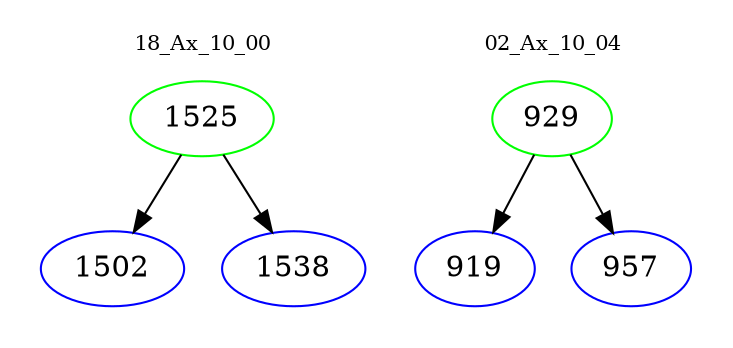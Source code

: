 digraph{
subgraph cluster_0 {
color = white
label = "18_Ax_10_00";
fontsize=10;
T0_1525 [label="1525", color="green"]
T0_1525 -> T0_1502 [color="black"]
T0_1502 [label="1502", color="blue"]
T0_1525 -> T0_1538 [color="black"]
T0_1538 [label="1538", color="blue"]
}
subgraph cluster_1 {
color = white
label = "02_Ax_10_04";
fontsize=10;
T1_929 [label="929", color="green"]
T1_929 -> T1_919 [color="black"]
T1_919 [label="919", color="blue"]
T1_929 -> T1_957 [color="black"]
T1_957 [label="957", color="blue"]
}
}
